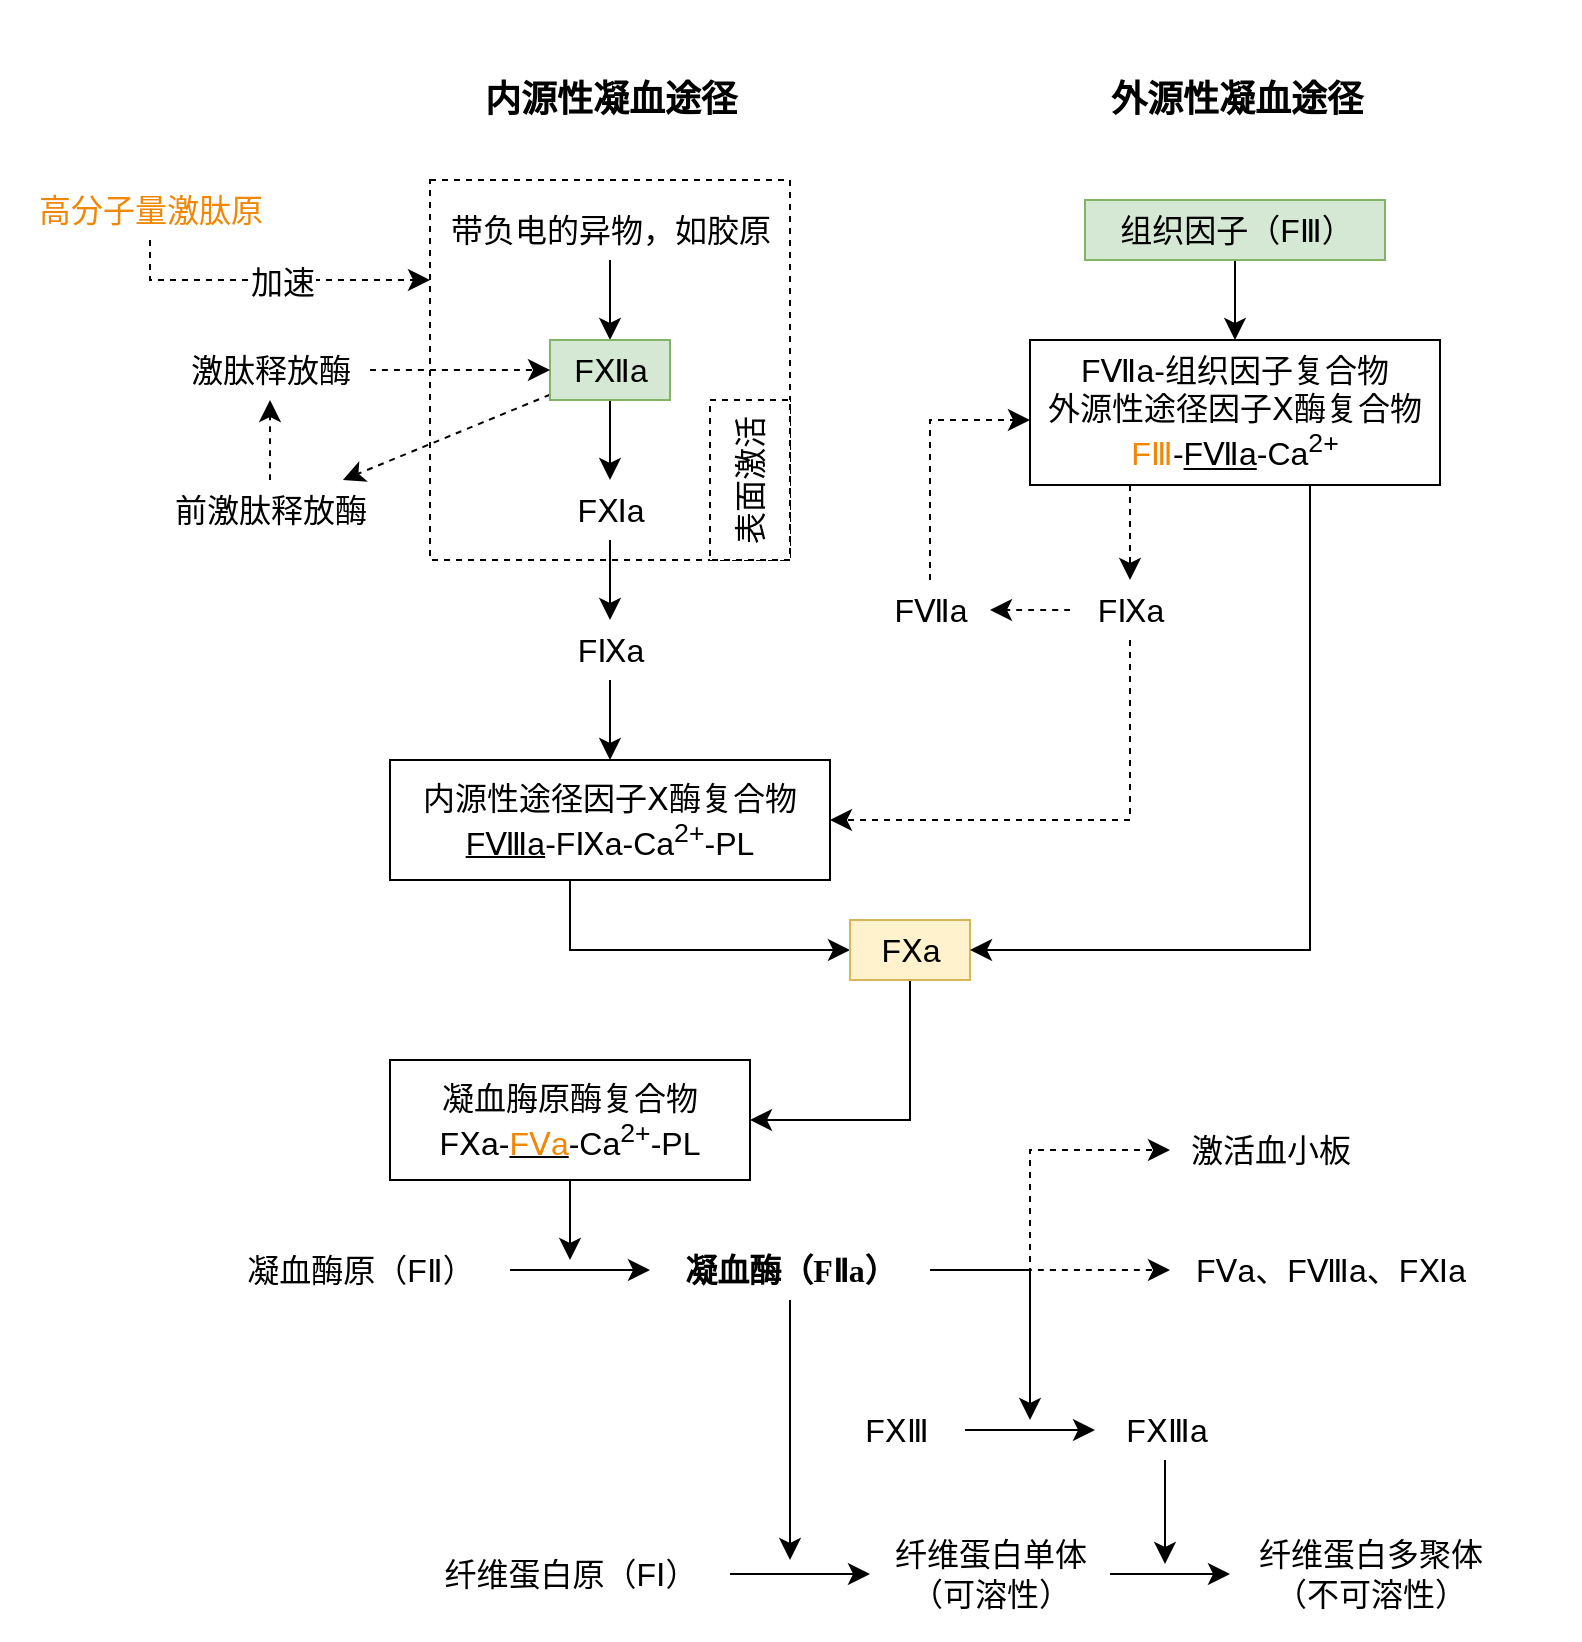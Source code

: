 <mxfile version="21.6.1" type="device">
  <diagram name="第 1 页" id="6sOCUnUmVGBopMpJ0DuR">
    <mxGraphModel dx="1732" dy="868" grid="1" gridSize="10" guides="1" tooltips="1" connect="1" arrows="1" fold="1" page="0" pageScale="1" pageWidth="827" pageHeight="1169" background="none" math="0" shadow="0">
      <root>
        <mxCell id="0" />
        <mxCell id="1" parent="0" />
        <mxCell id="sG629kXylIPc75r6KDE2-23" value="" style="rounded=0;whiteSpace=wrap;html=1;fontSize=16;dashed=1;fillColor=none;" vertex="1" parent="1">
          <mxGeometry x="210" y="320" width="180" height="190" as="geometry" />
        </mxCell>
        <mxCell id="sG629kXylIPc75r6KDE2-7" value="&lt;font style=&quot;font-size: 18px;&quot;&gt;内源性凝血途径&lt;/font&gt;" style="text;html=1;align=center;verticalAlign=middle;resizable=0;points=[];autosize=1;strokeColor=none;fillColor=none;fontSize=16;fontStyle=1;fontFamily=Noto Serif SC;" vertex="1" parent="1">
          <mxGeometry x="225" y="260" width="150" height="40" as="geometry" />
        </mxCell>
        <mxCell id="sG629kXylIPc75r6KDE2-8" value="&lt;span style=&quot;font-size: 18px;&quot;&gt;外源性凝血途径&lt;/span&gt;" style="text;html=1;align=center;verticalAlign=middle;resizable=0;points=[];autosize=1;strokeColor=none;fillColor=none;fontSize=16;fontStyle=1;fontFamily=Noto Serif SC;" vertex="1" parent="1">
          <mxGeometry x="537.5" y="260" width="150" height="40" as="geometry" />
        </mxCell>
        <mxCell id="sG629kXylIPc75r6KDE2-11" value="" style="edgeStyle=none;curved=1;rounded=0;orthogonalLoop=1;jettySize=auto;html=1;fontSize=12;startSize=8;endSize=8;" edge="1" parent="1" source="sG629kXylIPc75r6KDE2-9" target="sG629kXylIPc75r6KDE2-10">
          <mxGeometry relative="1" as="geometry" />
        </mxCell>
        <mxCell id="sG629kXylIPc75r6KDE2-9" value="带负电的异物，如胶原" style="text;html=1;align=center;verticalAlign=middle;resizable=0;points=[];autosize=1;strokeColor=none;fillColor=none;fontSize=16;" vertex="1" parent="1">
          <mxGeometry x="210" y="330" width="180" height="30" as="geometry" />
        </mxCell>
        <mxCell id="sG629kXylIPc75r6KDE2-13" value="" style="edgeStyle=none;curved=1;rounded=0;orthogonalLoop=1;jettySize=auto;html=1;fontSize=12;startSize=8;endSize=8;" edge="1" parent="1" source="sG629kXylIPc75r6KDE2-10" target="sG629kXylIPc75r6KDE2-12">
          <mxGeometry relative="1" as="geometry" />
        </mxCell>
        <mxCell id="sG629kXylIPc75r6KDE2-19" value="" style="edgeStyle=none;curved=1;rounded=0;orthogonalLoop=1;jettySize=auto;html=1;fontSize=12;startSize=8;endSize=8;dashed=1;" edge="1" parent="1" source="sG629kXylIPc75r6KDE2-10" target="sG629kXylIPc75r6KDE2-18">
          <mxGeometry relative="1" as="geometry" />
        </mxCell>
        <mxCell id="sG629kXylIPc75r6KDE2-10" value="FⅫa" style="text;html=1;align=center;verticalAlign=middle;resizable=0;points=[];autosize=1;fontSize=16;fillColor=#d5e8d4;strokeColor=#82b366;" vertex="1" parent="1">
          <mxGeometry x="270" y="400" width="60" height="30" as="geometry" />
        </mxCell>
        <mxCell id="sG629kXylIPc75r6KDE2-31" value="" style="edgeStyle=none;curved=1;rounded=0;orthogonalLoop=1;jettySize=auto;html=1;fontSize=12;startSize=8;endSize=8;" edge="1" parent="1" source="sG629kXylIPc75r6KDE2-12" target="sG629kXylIPc75r6KDE2-30">
          <mxGeometry relative="1" as="geometry" />
        </mxCell>
        <mxCell id="sG629kXylIPc75r6KDE2-12" value="FⅪa" style="text;html=1;align=center;verticalAlign=middle;resizable=0;points=[];autosize=1;fontSize=16;" vertex="1" parent="1">
          <mxGeometry x="270" y="470" width="60" height="30" as="geometry" />
        </mxCell>
        <mxCell id="sG629kXylIPc75r6KDE2-21" value="" style="edgeStyle=none;curved=1;rounded=0;orthogonalLoop=1;jettySize=auto;html=1;fontSize=12;startSize=8;endSize=8;dashed=1;" edge="1" parent="1" source="sG629kXylIPc75r6KDE2-18" target="sG629kXylIPc75r6KDE2-20">
          <mxGeometry relative="1" as="geometry" />
        </mxCell>
        <mxCell id="sG629kXylIPc75r6KDE2-18" value="前激肽释放酶" style="text;html=1;align=center;verticalAlign=middle;resizable=0;points=[];autosize=1;fontSize=16;" vertex="1" parent="1">
          <mxGeometry x="70" y="470" width="120" height="30" as="geometry" />
        </mxCell>
        <mxCell id="sG629kXylIPc75r6KDE2-22" style="edgeStyle=none;curved=1;rounded=0;orthogonalLoop=1;jettySize=auto;html=1;fontSize=12;startSize=8;endSize=8;dashed=1;" edge="1" parent="1" source="sG629kXylIPc75r6KDE2-20" target="sG629kXylIPc75r6KDE2-10">
          <mxGeometry relative="1" as="geometry" />
        </mxCell>
        <mxCell id="sG629kXylIPc75r6KDE2-20" value="激肽释放酶" style="text;html=1;align=center;verticalAlign=middle;resizable=0;points=[];autosize=1;fontSize=16;" vertex="1" parent="1">
          <mxGeometry x="80" y="400" width="100" height="30" as="geometry" />
        </mxCell>
        <mxCell id="sG629kXylIPc75r6KDE2-25" value="表面激活" style="whiteSpace=wrap;html=1;fontSize=16;horizontal=0;dashed=1;" vertex="1" parent="1">
          <mxGeometry x="350" y="430" width="40" height="80" as="geometry" />
        </mxCell>
        <mxCell id="sG629kXylIPc75r6KDE2-27" style="edgeStyle=orthogonalEdgeStyle;rounded=0;orthogonalLoop=1;jettySize=auto;html=1;fontSize=12;startSize=8;endSize=8;dashed=1;" edge="1" parent="1" source="sG629kXylIPc75r6KDE2-26" target="sG629kXylIPc75r6KDE2-23">
          <mxGeometry relative="1" as="geometry">
            <Array as="points">
              <mxPoint x="70" y="370" />
            </Array>
          </mxGeometry>
        </mxCell>
        <mxCell id="sG629kXylIPc75r6KDE2-28" value="加速" style="edgeLabel;html=1;align=center;verticalAlign=middle;resizable=0;points=[];fontSize=16;" vertex="1" connectable="0" parent="sG629kXylIPc75r6KDE2-27">
          <mxGeometry x="-0.109" y="-1" relative="1" as="geometry">
            <mxPoint x="14" as="offset" />
          </mxGeometry>
        </mxCell>
        <mxCell id="sG629kXylIPc75r6KDE2-26" value="&lt;font color=&quot;#f08705&quot;&gt;高分子量激肽原&lt;/font&gt;" style="text;html=1;align=center;verticalAlign=middle;resizable=0;points=[];autosize=1;strokeColor=none;fillColor=none;fontSize=16;" vertex="1" parent="1">
          <mxGeometry y="320" width="140" height="30" as="geometry" />
        </mxCell>
        <mxCell id="sG629kXylIPc75r6KDE2-33" value="" style="edgeStyle=none;curved=1;rounded=0;orthogonalLoop=1;jettySize=auto;html=1;fontSize=12;startSize=8;endSize=8;entryX=0.5;entryY=0;entryDx=0;entryDy=0;" edge="1" parent="1" source="sG629kXylIPc75r6KDE2-30" target="sG629kXylIPc75r6KDE2-34">
          <mxGeometry relative="1" as="geometry">
            <mxPoint x="300" y="595" as="targetPoint" />
          </mxGeometry>
        </mxCell>
        <mxCell id="sG629kXylIPc75r6KDE2-30" value="FⅨa" style="text;html=1;align=center;verticalAlign=middle;resizable=0;points=[];autosize=1;fontSize=16;" vertex="1" parent="1">
          <mxGeometry x="270" y="540" width="60" height="30" as="geometry" />
        </mxCell>
        <mxCell id="sG629kXylIPc75r6KDE2-34" value="内源性途径因子Ⅹ酶复合物&lt;br style=&quot;border-color: var(--border-color);&quot;&gt;&lt;u&gt;FⅧa&lt;/u&gt;-FⅨa-Ca&lt;sup style=&quot;border-color: var(--border-color);&quot;&gt;2+&lt;/sup&gt;-PL" style="rounded=0;whiteSpace=wrap;html=1;fontSize=16;fillColor=none;" vertex="1" parent="1">
          <mxGeometry x="190" y="610" width="220" height="60" as="geometry" />
        </mxCell>
        <mxCell id="sG629kXylIPc75r6KDE2-37" value="" style="edgeStyle=orthogonalEdgeStyle;rounded=0;orthogonalLoop=1;jettySize=auto;html=1;fontSize=12;startSize=8;endSize=8;" edge="1" parent="1" source="sG629kXylIPc75r6KDE2-34" target="sG629kXylIPc75r6KDE2-36">
          <mxGeometry relative="1" as="geometry">
            <mxPoint x="450" y="710" as="targetPoint" />
            <mxPoint x="280" y="670" as="sourcePoint" />
            <Array as="points">
              <mxPoint x="280" y="705" />
            </Array>
          </mxGeometry>
        </mxCell>
        <mxCell id="sG629kXylIPc75r6KDE2-56" style="edgeStyle=orthogonalEdgeStyle;rounded=0;orthogonalLoop=1;jettySize=auto;html=1;fontSize=12;startSize=8;endSize=8;" edge="1" parent="1" source="sG629kXylIPc75r6KDE2-36" target="sG629kXylIPc75r6KDE2-55">
          <mxGeometry relative="1" as="geometry">
            <Array as="points">
              <mxPoint x="450" y="790" />
            </Array>
          </mxGeometry>
        </mxCell>
        <mxCell id="sG629kXylIPc75r6KDE2-36" value="FⅩa" style="text;html=1;align=center;verticalAlign=middle;resizable=0;points=[];autosize=1;strokeColor=#d6b656;fillColor=#fff2cc;fontSize=16;" vertex="1" parent="1">
          <mxGeometry x="420" y="690" width="60" height="30" as="geometry" />
        </mxCell>
        <mxCell id="sG629kXylIPc75r6KDE2-44" value="" style="edgeStyle=none;curved=1;rounded=0;orthogonalLoop=1;jettySize=auto;html=1;fontSize=12;startSize=8;endSize=8;" edge="1" parent="1" source="sG629kXylIPc75r6KDE2-38" target="sG629kXylIPc75r6KDE2-43">
          <mxGeometry relative="1" as="geometry" />
        </mxCell>
        <mxCell id="sG629kXylIPc75r6KDE2-38" value="组织因子（FⅢ）" style="text;html=1;align=center;verticalAlign=middle;resizable=0;points=[];autosize=1;strokeColor=#82b366;fillColor=#d5e8d4;fontSize=16;" vertex="1" parent="1">
          <mxGeometry x="537.5" y="330" width="150" height="30" as="geometry" />
        </mxCell>
        <mxCell id="sG629kXylIPc75r6KDE2-57" style="edgeStyle=orthogonalEdgeStyle;rounded=0;orthogonalLoop=1;jettySize=auto;html=1;fontSize=12;startSize=8;endSize=8;dashed=1;" edge="1" parent="1" source="sG629kXylIPc75r6KDE2-43" target="sG629kXylIPc75r6KDE2-48">
          <mxGeometry relative="1" as="geometry">
            <Array as="points">
              <mxPoint x="560" y="490" />
              <mxPoint x="560" y="490" />
            </Array>
          </mxGeometry>
        </mxCell>
        <mxCell id="sG629kXylIPc75r6KDE2-60" style="edgeStyle=orthogonalEdgeStyle;rounded=0;orthogonalLoop=1;jettySize=auto;html=1;fontSize=12;startSize=8;endSize=8;" edge="1" parent="1" source="sG629kXylIPc75r6KDE2-43" target="sG629kXylIPc75r6KDE2-36">
          <mxGeometry relative="1" as="geometry">
            <Array as="points">
              <mxPoint x="650" y="705" />
            </Array>
          </mxGeometry>
        </mxCell>
        <mxCell id="sG629kXylIPc75r6KDE2-43" value="FⅦa-组织因子复合物&lt;br&gt;外源性途径因子Ⅹ酶复合物&lt;br&gt;&lt;font color=&quot;#f08705&quot;&gt;FⅢ&lt;/font&gt;-&lt;u&gt;FⅦa&lt;/u&gt;-Ca&lt;sup&gt;2+&lt;/sup&gt;" style="whiteSpace=wrap;html=1;fontSize=16;fillColor=none;" vertex="1" parent="1">
          <mxGeometry x="510" y="400" width="205" height="72.5" as="geometry" />
        </mxCell>
        <mxCell id="sG629kXylIPc75r6KDE2-50" value="" style="edgeStyle=orthogonalEdgeStyle;rounded=0;orthogonalLoop=1;jettySize=auto;html=1;fontSize=12;startSize=8;endSize=8;dashed=1;" edge="1" parent="1" source="sG629kXylIPc75r6KDE2-48" target="sG629kXylIPc75r6KDE2-34">
          <mxGeometry relative="1" as="geometry">
            <mxPoint x="450" y="575" as="targetPoint" />
            <Array as="points">
              <mxPoint x="560" y="640" />
            </Array>
          </mxGeometry>
        </mxCell>
        <mxCell id="sG629kXylIPc75r6KDE2-53" value="" style="edgeStyle=none;curved=1;rounded=0;orthogonalLoop=1;jettySize=auto;html=1;fontSize=12;startSize=8;endSize=8;dashed=1;" edge="1" parent="1" source="sG629kXylIPc75r6KDE2-48" target="sG629kXylIPc75r6KDE2-52">
          <mxGeometry relative="1" as="geometry" />
        </mxCell>
        <mxCell id="sG629kXylIPc75r6KDE2-48" value="FⅨa" style="text;html=1;align=center;verticalAlign=middle;resizable=0;points=[];autosize=1;strokeColor=none;fillColor=none;fontSize=16;" vertex="1" parent="1">
          <mxGeometry x="530" y="520" width="60" height="30" as="geometry" />
        </mxCell>
        <mxCell id="sG629kXylIPc75r6KDE2-54" style="edgeStyle=orthogonalEdgeStyle;rounded=0;orthogonalLoop=1;jettySize=auto;html=1;fontSize=12;startSize=8;endSize=8;dashed=1;" edge="1" parent="1" source="sG629kXylIPc75r6KDE2-52" target="sG629kXylIPc75r6KDE2-43">
          <mxGeometry relative="1" as="geometry">
            <Array as="points">
              <mxPoint x="460" y="440" />
            </Array>
          </mxGeometry>
        </mxCell>
        <mxCell id="sG629kXylIPc75r6KDE2-52" value="FⅦa" style="text;html=1;align=center;verticalAlign=middle;resizable=0;points=[];autosize=1;strokeColor=none;fillColor=none;fontSize=16;" vertex="1" parent="1">
          <mxGeometry x="430" y="520" width="60" height="30" as="geometry" />
        </mxCell>
        <mxCell id="sG629kXylIPc75r6KDE2-63" style="edgeStyle=none;curved=1;rounded=0;orthogonalLoop=1;jettySize=auto;html=1;fontSize=12;startSize=8;endSize=8;" edge="1" parent="1" source="sG629kXylIPc75r6KDE2-55">
          <mxGeometry relative="1" as="geometry">
            <mxPoint x="280" y="860" as="targetPoint" />
          </mxGeometry>
        </mxCell>
        <mxCell id="sG629kXylIPc75r6KDE2-55" value="凝血脢原酶复合物&lt;br&gt;FⅩa-&lt;u&gt;&lt;font color=&quot;#f08705&quot;&gt;FⅤa&lt;/font&gt;&lt;/u&gt;-Ca&lt;sup&gt;2+&lt;/sup&gt;-PL" style="whiteSpace=wrap;html=1;fontSize=16;" vertex="1" parent="1">
          <mxGeometry x="190" y="760" width="180" height="60" as="geometry" />
        </mxCell>
        <mxCell id="sG629kXylIPc75r6KDE2-62" value="" style="edgeStyle=none;curved=1;rounded=0;orthogonalLoop=1;jettySize=auto;html=1;fontSize=12;startSize=8;endSize=8;" edge="1" parent="1" source="sG629kXylIPc75r6KDE2-58" target="sG629kXylIPc75r6KDE2-61">
          <mxGeometry relative="1" as="geometry" />
        </mxCell>
        <mxCell id="sG629kXylIPc75r6KDE2-58" value="凝血酶原（FⅡ）" style="text;html=1;align=center;verticalAlign=middle;resizable=0;points=[];autosize=1;strokeColor=none;fillColor=none;fontSize=16;" vertex="1" parent="1">
          <mxGeometry x="100" y="850" width="150" height="30" as="geometry" />
        </mxCell>
        <mxCell id="sG629kXylIPc75r6KDE2-77" style="edgeStyle=none;curved=1;rounded=0;orthogonalLoop=1;jettySize=auto;html=1;fontSize=12;startSize=8;endSize=8;" edge="1" parent="1" source="sG629kXylIPc75r6KDE2-61">
          <mxGeometry relative="1" as="geometry">
            <mxPoint x="390" y="1010" as="targetPoint" />
          </mxGeometry>
        </mxCell>
        <mxCell id="sG629kXylIPc75r6KDE2-78" style="edgeStyle=orthogonalEdgeStyle;rounded=0;orthogonalLoop=1;jettySize=auto;html=1;fontSize=12;startSize=8;endSize=8;" edge="1" parent="1" source="sG629kXylIPc75r6KDE2-61">
          <mxGeometry relative="1" as="geometry">
            <mxPoint x="510" y="940" as="targetPoint" />
            <Array as="points">
              <mxPoint x="510" y="865" />
            </Array>
          </mxGeometry>
        </mxCell>
        <mxCell id="sG629kXylIPc75r6KDE2-80" value="" style="edgeStyle=none;curved=1;rounded=0;orthogonalLoop=1;jettySize=auto;html=1;fontSize=12;startSize=8;endSize=8;dashed=1;" edge="1" parent="1" source="sG629kXylIPc75r6KDE2-61" target="sG629kXylIPc75r6KDE2-79">
          <mxGeometry relative="1" as="geometry" />
        </mxCell>
        <mxCell id="sG629kXylIPc75r6KDE2-84" style="edgeStyle=orthogonalEdgeStyle;rounded=0;orthogonalLoop=1;jettySize=auto;html=1;fontSize=12;startSize=8;endSize=8;dashed=1;" edge="1" parent="1" source="sG629kXylIPc75r6KDE2-61" target="sG629kXylIPc75r6KDE2-83">
          <mxGeometry relative="1" as="geometry">
            <Array as="points">
              <mxPoint x="510" y="865" />
              <mxPoint x="510" y="805" />
            </Array>
          </mxGeometry>
        </mxCell>
        <mxCell id="sG629kXylIPc75r6KDE2-61" value="凝血酶（FⅡa）" style="text;html=1;align=center;verticalAlign=middle;resizable=0;points=[];autosize=1;strokeColor=none;fillColor=none;fontSize=16;fontStyle=1;fontFamily=Noto Serif SC;" vertex="1" parent="1">
          <mxGeometry x="320" y="850" width="140" height="30" as="geometry" />
        </mxCell>
        <mxCell id="sG629kXylIPc75r6KDE2-66" value="" style="edgeStyle=none;curved=1;rounded=0;orthogonalLoop=1;jettySize=auto;html=1;fontSize=12;startSize=8;endSize=8;" edge="1" parent="1" source="sG629kXylIPc75r6KDE2-64" target="sG629kXylIPc75r6KDE2-65">
          <mxGeometry relative="1" as="geometry" />
        </mxCell>
        <mxCell id="sG629kXylIPc75r6KDE2-64" value="FⅩⅢ" style="text;html=1;align=center;verticalAlign=middle;resizable=0;points=[];autosize=1;strokeColor=none;fillColor=none;fontSize=16;" vertex="1" parent="1">
          <mxGeometry x="407.5" y="930" width="70" height="30" as="geometry" />
        </mxCell>
        <mxCell id="sG629kXylIPc75r6KDE2-76" style="edgeStyle=none;curved=1;rounded=0;orthogonalLoop=1;jettySize=auto;html=1;fontSize=12;startSize=8;endSize=8;" edge="1" parent="1" source="sG629kXylIPc75r6KDE2-65">
          <mxGeometry relative="1" as="geometry">
            <mxPoint x="577.5" y="1012" as="targetPoint" />
          </mxGeometry>
        </mxCell>
        <mxCell id="sG629kXylIPc75r6KDE2-65" value="FⅩⅢa" style="text;html=1;align=center;verticalAlign=middle;resizable=0;points=[];autosize=1;strokeColor=none;fillColor=none;fontSize=16;" vertex="1" parent="1">
          <mxGeometry x="542.5" y="930" width="70" height="30" as="geometry" />
        </mxCell>
        <mxCell id="sG629kXylIPc75r6KDE2-69" value="" style="edgeStyle=none;curved=1;rounded=0;orthogonalLoop=1;jettySize=auto;html=1;fontSize=12;startSize=8;endSize=8;" edge="1" parent="1" source="sG629kXylIPc75r6KDE2-67" target="sG629kXylIPc75r6KDE2-68">
          <mxGeometry relative="1" as="geometry" />
        </mxCell>
        <mxCell id="sG629kXylIPc75r6KDE2-67" value="纤维蛋白原（FⅠ）" style="text;html=1;align=center;verticalAlign=middle;resizable=0;points=[];autosize=1;strokeColor=none;fillColor=none;fontSize=16;" vertex="1" parent="1">
          <mxGeometry x="200" y="1002" width="160" height="30" as="geometry" />
        </mxCell>
        <mxCell id="sG629kXylIPc75r6KDE2-71" value="" style="edgeStyle=none;curved=1;rounded=0;orthogonalLoop=1;jettySize=auto;html=1;fontSize=12;startSize=8;endSize=8;" edge="1" parent="1" source="sG629kXylIPc75r6KDE2-68" target="sG629kXylIPc75r6KDE2-70">
          <mxGeometry relative="1" as="geometry" />
        </mxCell>
        <mxCell id="sG629kXylIPc75r6KDE2-68" value="纤维蛋白单体&lt;br&gt;（可溶性）" style="text;html=1;align=center;verticalAlign=middle;resizable=0;points=[];autosize=1;strokeColor=none;fillColor=none;fontSize=16;" vertex="1" parent="1">
          <mxGeometry x="430" y="992" width="120" height="50" as="geometry" />
        </mxCell>
        <mxCell id="sG629kXylIPc75r6KDE2-70" value="纤维蛋白多聚体&lt;br&gt;（不可溶性）" style="text;html=1;align=center;verticalAlign=middle;resizable=0;points=[];autosize=1;strokeColor=none;fillColor=none;fontSize=16;" vertex="1" parent="1">
          <mxGeometry x="610" y="992" width="140" height="50" as="geometry" />
        </mxCell>
        <mxCell id="sG629kXylIPc75r6KDE2-79" value="FⅤa、FⅧa、FⅪa" style="text;html=1;align=center;verticalAlign=middle;resizable=0;points=[];autosize=1;strokeColor=none;fillColor=none;fontSize=16;" vertex="1" parent="1">
          <mxGeometry x="580" y="850" width="160" height="30" as="geometry" />
        </mxCell>
        <mxCell id="sG629kXylIPc75r6KDE2-83" value="激活血小板" style="text;html=1;align=center;verticalAlign=middle;resizable=0;points=[];autosize=1;strokeColor=none;fillColor=none;fontSize=16;" vertex="1" parent="1">
          <mxGeometry x="580" y="790" width="100" height="30" as="geometry" />
        </mxCell>
        <mxCell id="sG629kXylIPc75r6KDE2-86" value="" style="rounded=0;whiteSpace=wrap;html=1;fontSize=16;strokeColor=none;fillColor=none;" vertex="1" parent="1">
          <mxGeometry x="-5" y="230" width="790" height="820" as="geometry" />
        </mxCell>
      </root>
    </mxGraphModel>
  </diagram>
</mxfile>
